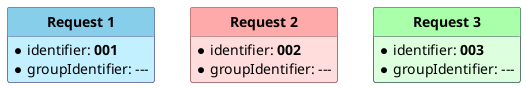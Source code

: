@startuml
'skinparam linetype ortho
skinparam linetype polyline
hide circle
hide stereotype
hide method

'skinparam defaultFontName Avenir-Book
'skinparam defaultFontSize 17
'skinparam monochrome true


'!pragma layout smetana

skinparam class<<MD>> {
 BorderColor DarkSlateGray
 BackgroundColor #DFD
 HeaderBackgroundColor #aFa
}

skinparam class<<TM>> {
 BorderColor #505090
 BackgroundColor APPLICATION
 HeaderBackgroundColor SkyBlue
}

skinparam class<<BM>> {
 BorderColor #905050
 BackgroundColor #FDD
 HeaderBackgroundColor #FAA
}


class "** Request 1 **" as M1 <<TM>> {
* identifier: **001**
* groupIdentifier: ---
    }
class "** Request 2 **" as M2 <<BM>> {
* identifier: **002**
* groupIdentifier: ---

    }
class "** Request 3 **" as M3<<MD>> {
* identifier: **003**
* groupIdentifier: ---

    }


M1 -r[hidden]- M2 
M2 -r[hidden]- M3

@enduml